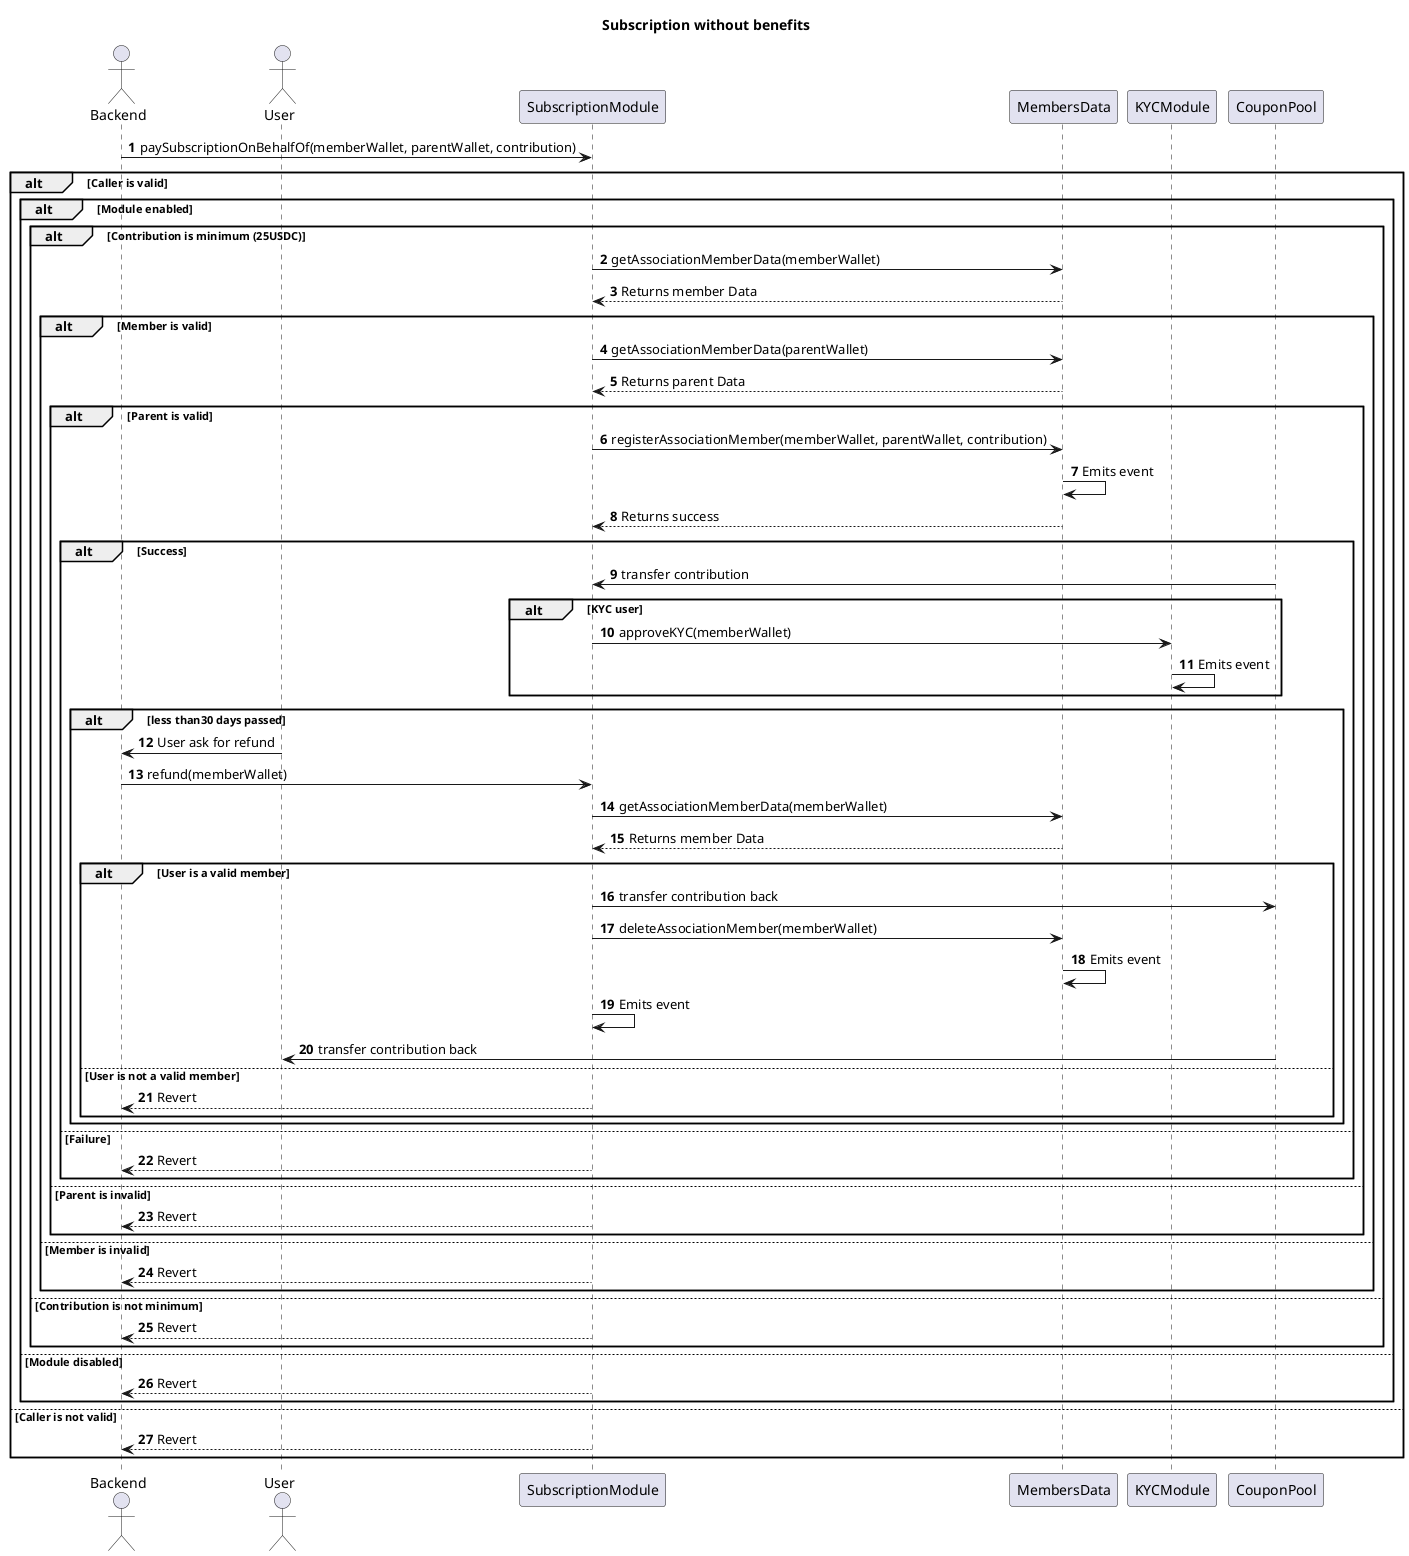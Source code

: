 @startuml Subscriptions without benefits
title Subscription without benefits
autonumber

actor Backend
actor User
participant SubscriptionModule
participant MembersData
participant KYCModule
participant CouponPool

Backend -> SubscriptionModule: paySubscriptionOnBehalfOf(memberWallet, parentWallet, contribution)

alt Caller is valid
  alt Module enabled
    alt Contribution is minimum (25USDC)
      SubscriptionModule -> MembersData: getAssociationMemberData(memberWallet)
      MembersData --> SubscriptionModule: Returns member Data

      alt Member is valid
        SubscriptionModule -> MembersData: getAssociationMemberData(parentWallet)
        MembersData --> SubscriptionModule: Returns parent Data

        alt Parent is valid
          SubscriptionModule -> MembersData: registerAssociationMember(memberWallet, parentWallet, contribution)
          MembersData -> MembersData: Emits event
          MembersData --> SubscriptionModule: Returns success

          alt Success
            CouponPool -> SubscriptionModule: transfer contribution

            alt KYC user
              SubscriptionModule -> KYCModule: approveKYC(memberWallet)
              KYCModule -> KYCModule: Emits event
            end

            alt less than30 days passed
                User -> Backend: User ask for refund
                Backend -> SubscriptionModule: refund(memberWallet)
                SubscriptionModule -> MembersData: getAssociationMemberData(memberWallet)
                MembersData --> SubscriptionModule: Returns member Data

                alt User is a valid member
                  SubscriptionModule -> CouponPool: transfer contribution back
                  SubscriptionModule -> MembersData: deleteAssociationMember(memberWallet)
                  MembersData -> MembersData: Emits event
                  SubscriptionModule -> SubscriptionModule: Emits event
                  CouponPool -> User: transfer contribution back     

                else User is not a valid member
                  SubscriptionModule --> Backend: Revert
                end

            end

          else Failure
            SubscriptionModule --> Backend: Revert
          end

        else Parent is invalid
          SubscriptionModule --> Backend: Revert
        end

      else Member is invalid 
        SubscriptionModule --> Backend: Revert
      end

    else Contribution is not minimum
      SubscriptionModule --> Backend: Revert
    end

  else Module disabled
    SubscriptionModule --> Backend: Revert
  end

else Caller is not valid
  SubscriptionModule --> Backend: Revert
end

@enduml
